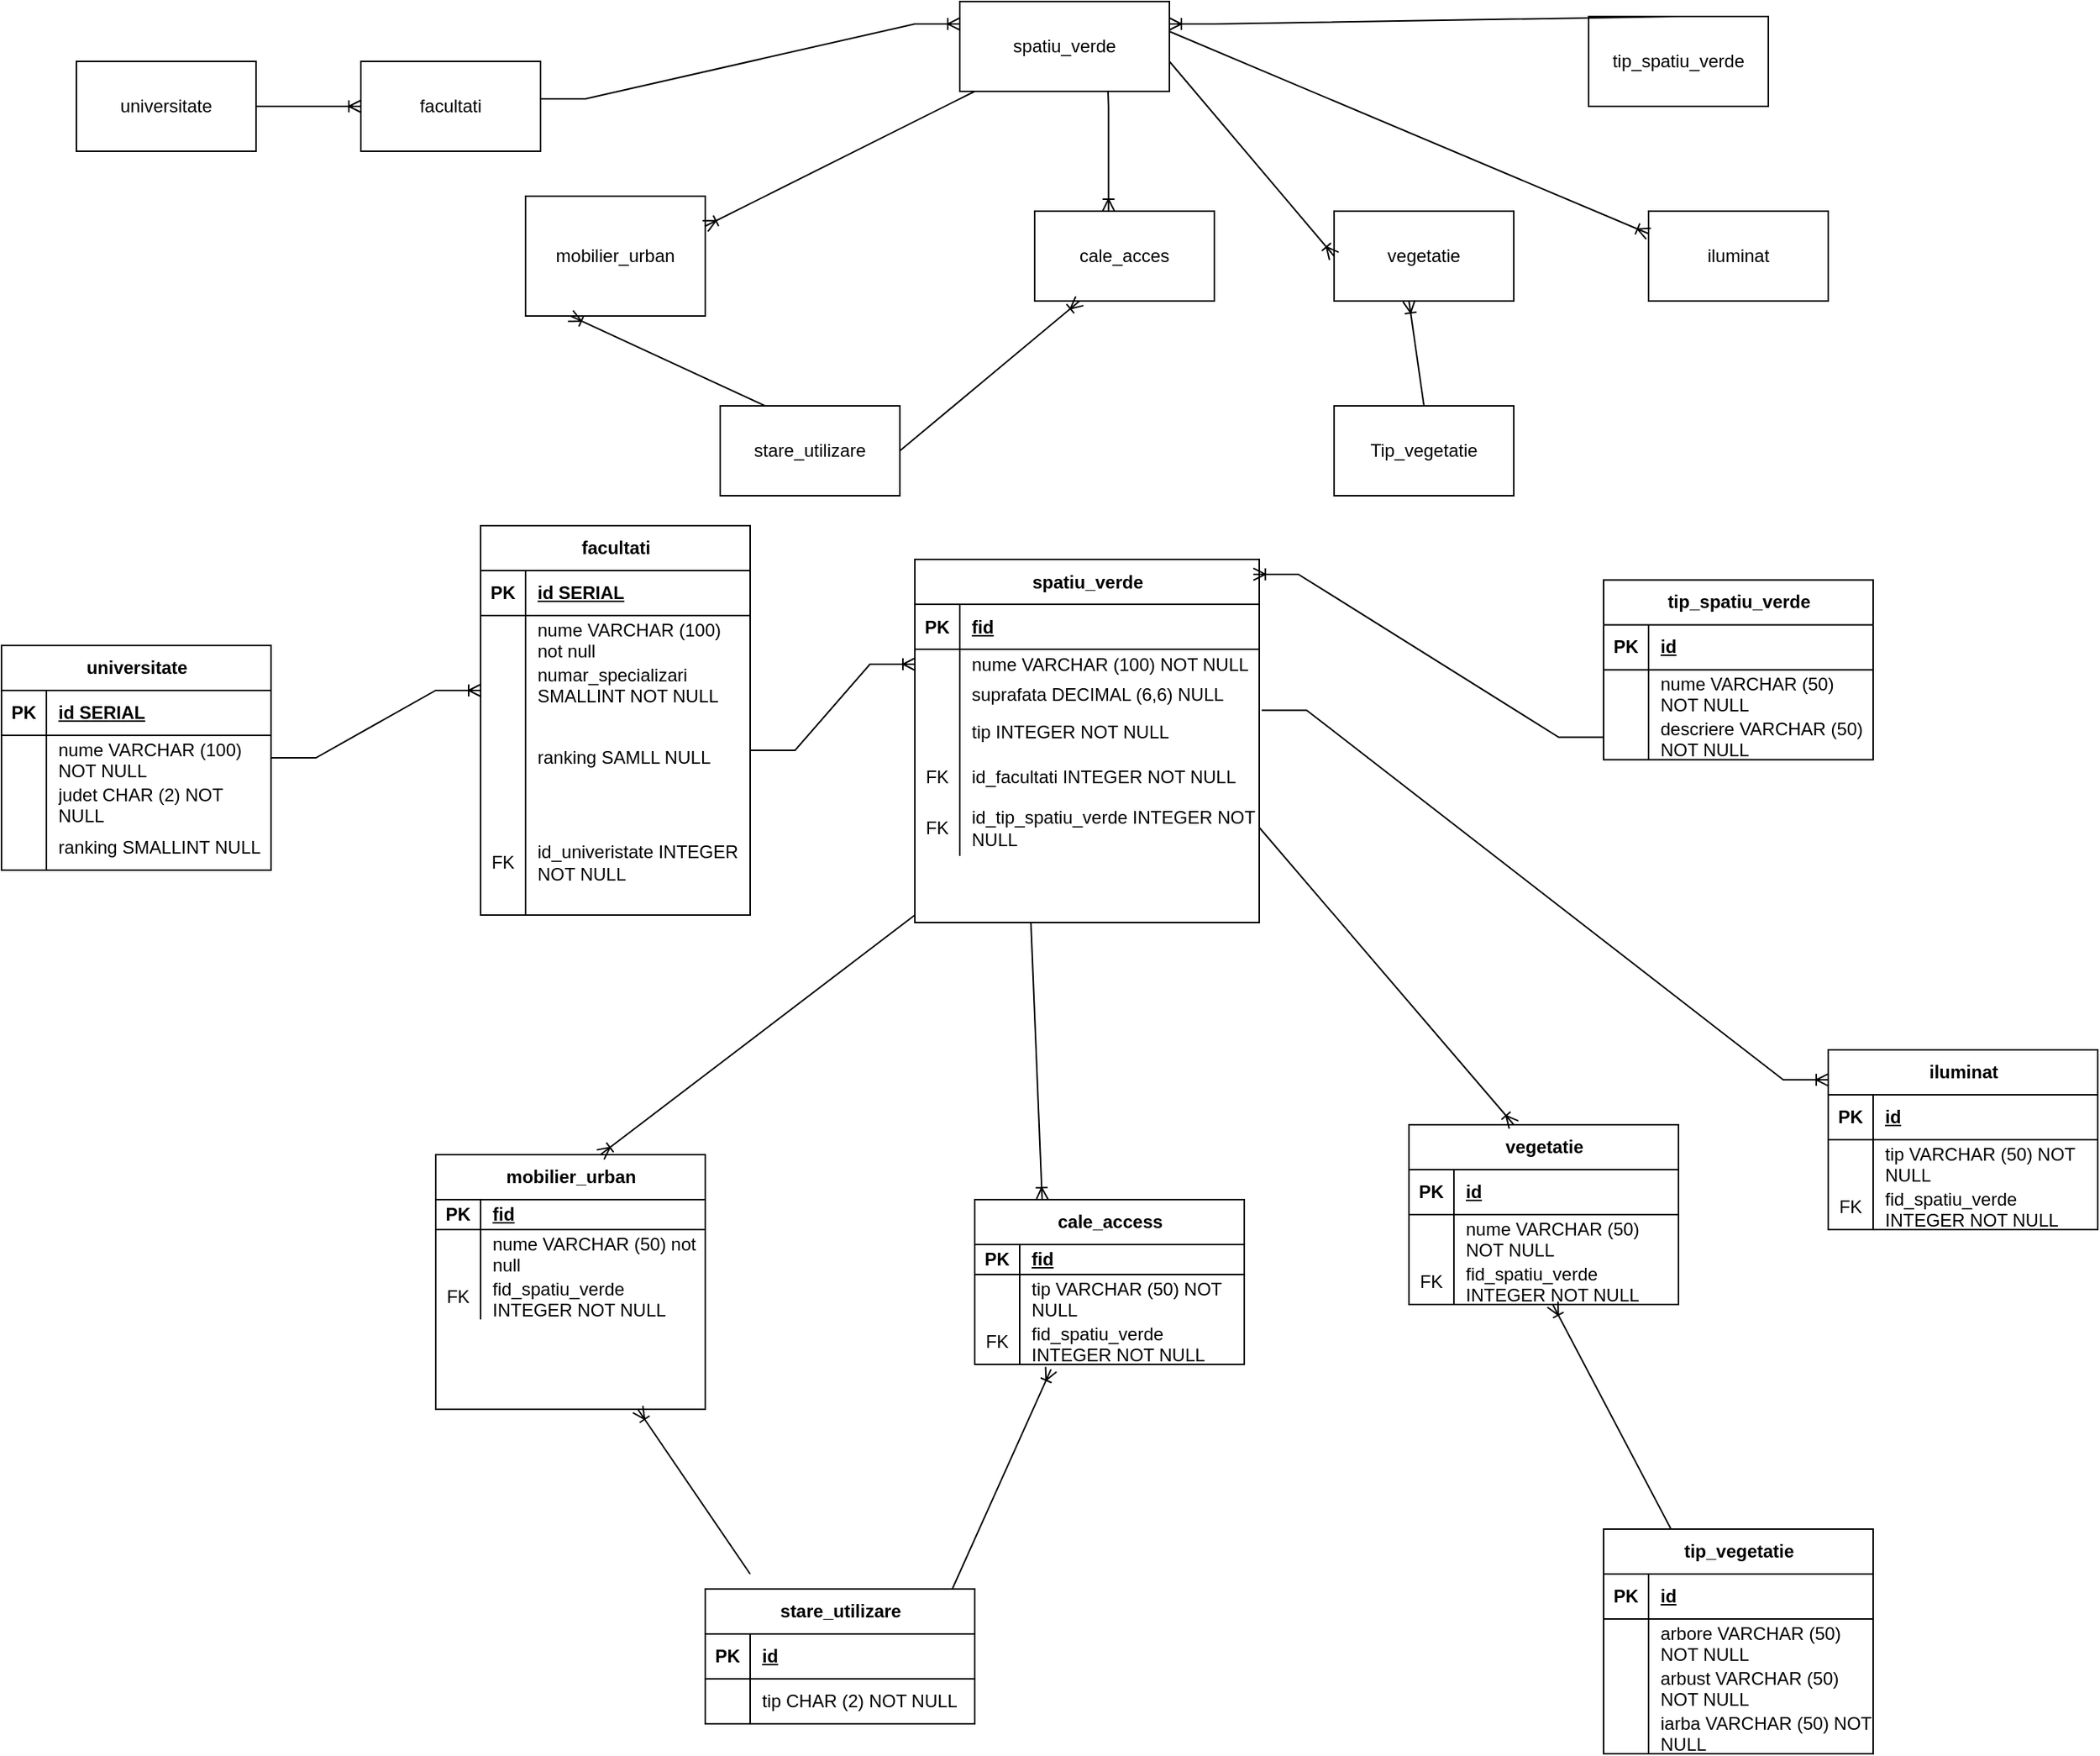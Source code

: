 <mxfile version="24.8.9">
  <diagram name="Pagină-1" id="EwiZah6f1Bo8ffQc_1DV">
    <mxGraphModel dx="2507" dy="696" grid="1" gridSize="10" guides="1" tooltips="1" connect="1" arrows="1" fold="1" page="1" pageScale="1" pageWidth="827" pageHeight="1169" math="0" shadow="0">
      <root>
        <mxCell id="0" />
        <mxCell id="1" parent="0" />
        <mxCell id="7erNh8cGuJjokLsHf94a-1" value="spatiu_verde" style="rounded=0;whiteSpace=wrap;html=1;" vertex="1" parent="1">
          <mxGeometry x="630" y="50" width="140" height="60" as="geometry" />
        </mxCell>
        <mxCell id="7erNh8cGuJjokLsHf94a-2" value="Tip_vegetatie" style="rounded=0;whiteSpace=wrap;html=1;" vertex="1" parent="1">
          <mxGeometry x="880" y="320" width="120" height="60" as="geometry" />
        </mxCell>
        <mxCell id="7erNh8cGuJjokLsHf94a-3" value="universitate" style="rounded=0;whiteSpace=wrap;html=1;" vertex="1" parent="1">
          <mxGeometry x="40" y="90" width="120" height="60" as="geometry" />
        </mxCell>
        <mxCell id="7erNh8cGuJjokLsHf94a-4" value="facultati" style="rounded=0;whiteSpace=wrap;html=1;" vertex="1" parent="1">
          <mxGeometry x="230" y="90" width="120" height="60" as="geometry" />
        </mxCell>
        <mxCell id="7erNh8cGuJjokLsHf94a-5" value="vegetatie" style="rounded=0;whiteSpace=wrap;html=1;" vertex="1" parent="1">
          <mxGeometry x="880" y="190" width="120" height="60" as="geometry" />
        </mxCell>
        <mxCell id="7erNh8cGuJjokLsHf94a-6" value="iluminat" style="rounded=0;whiteSpace=wrap;html=1;" vertex="1" parent="1">
          <mxGeometry x="1090" y="190" width="120" height="60" as="geometry" />
        </mxCell>
        <mxCell id="7erNh8cGuJjokLsHf94a-236" style="edgeStyle=orthogonalEdgeStyle;rounded=0;orthogonalLoop=1;jettySize=auto;html=1;exitX=1;exitY=0.5;exitDx=0;exitDy=0;" edge="1" parent="1" source="7erNh8cGuJjokLsHf94a-7">
          <mxGeometry relative="1" as="geometry">
            <mxPoint x="790.333" y="220" as="targetPoint" />
          </mxGeometry>
        </mxCell>
        <mxCell id="7erNh8cGuJjokLsHf94a-7" value="cale_acces" style="rounded=0;whiteSpace=wrap;html=1;" vertex="1" parent="1">
          <mxGeometry x="680" y="190" width="120" height="60" as="geometry" />
        </mxCell>
        <mxCell id="7erNh8cGuJjokLsHf94a-9" value="mobilier_urban" style="rounded=0;whiteSpace=wrap;html=1;" vertex="1" parent="1">
          <mxGeometry x="340" y="180" width="120" height="80" as="geometry" />
        </mxCell>
        <mxCell id="7erNh8cGuJjokLsHf94a-10" value="stare_utilizare" style="rounded=0;whiteSpace=wrap;html=1;" vertex="1" parent="1">
          <mxGeometry x="470" y="320" width="120" height="60" as="geometry" />
        </mxCell>
        <mxCell id="7erNh8cGuJjokLsHf94a-11" value="" style="edgeStyle=entityRelationEdgeStyle;fontSize=12;html=1;endArrow=ERoneToMany;rounded=0;entryX=0;entryY=0.5;entryDx=0;entryDy=0;" edge="1" parent="1" target="7erNh8cGuJjokLsHf94a-4">
          <mxGeometry width="100" height="100" relative="1" as="geometry">
            <mxPoint x="160" y="120" as="sourcePoint" />
            <mxPoint x="260" y="20" as="targetPoint" />
          </mxGeometry>
        </mxCell>
        <mxCell id="7erNh8cGuJjokLsHf94a-14" value="" style="fontSize=12;html=1;endArrow=ERoneToMany;rounded=0;" edge="1" parent="1">
          <mxGeometry width="100" height="100" relative="1" as="geometry">
            <mxPoint x="729" y="110" as="sourcePoint" />
            <mxPoint x="729.33" y="190" as="targetPoint" />
            <Array as="points">
              <mxPoint x="729.33" y="120" />
            </Array>
          </mxGeometry>
        </mxCell>
        <mxCell id="7erNh8cGuJjokLsHf94a-18" value="" style="fontSize=12;html=1;endArrow=ERoneToMany;rounded=0;entryX=0;entryY=0.5;entryDx=0;entryDy=0;" edge="1" parent="1" target="7erNh8cGuJjokLsHf94a-5">
          <mxGeometry width="100" height="100" relative="1" as="geometry">
            <mxPoint x="770" y="90" as="sourcePoint" />
            <mxPoint x="880" y="190" as="targetPoint" />
          </mxGeometry>
        </mxCell>
        <mxCell id="7erNh8cGuJjokLsHf94a-19" value="" style="fontSize=12;html=1;endArrow=ERoneToMany;rounded=0;entryX=0;entryY=0.25;entryDx=0;entryDy=0;" edge="1" parent="1" target="7erNh8cGuJjokLsHf94a-6">
          <mxGeometry width="100" height="100" relative="1" as="geometry">
            <mxPoint x="770" y="70" as="sourcePoint" />
            <mxPoint x="870" y="-30" as="targetPoint" />
          </mxGeometry>
        </mxCell>
        <mxCell id="7erNh8cGuJjokLsHf94a-22" value="" style="edgeStyle=entityRelationEdgeStyle;fontSize=12;html=1;endArrow=ERoneToMany;rounded=0;entryX=0;entryY=0.25;entryDx=0;entryDy=0;" edge="1" parent="1" target="7erNh8cGuJjokLsHf94a-1">
          <mxGeometry width="100" height="100" relative="1" as="geometry">
            <mxPoint x="350" y="115" as="sourcePoint" />
            <mxPoint x="650" y="50" as="targetPoint" />
          </mxGeometry>
        </mxCell>
        <mxCell id="7erNh8cGuJjokLsHf94a-26" value="universitate" style="shape=table;startSize=30;container=1;collapsible=1;childLayout=tableLayout;fixedRows=1;rowLines=0;fontStyle=1;align=center;resizeLast=1;html=1;" vertex="1" parent="1">
          <mxGeometry x="-10" y="480" width="180" height="150" as="geometry" />
        </mxCell>
        <mxCell id="7erNh8cGuJjokLsHf94a-27" value="" style="shape=tableRow;horizontal=0;startSize=0;swimlaneHead=0;swimlaneBody=0;fillColor=none;collapsible=0;dropTarget=0;points=[[0,0.5],[1,0.5]];portConstraint=eastwest;top=0;left=0;right=0;bottom=1;" vertex="1" parent="7erNh8cGuJjokLsHf94a-26">
          <mxGeometry y="30" width="180" height="30" as="geometry" />
        </mxCell>
        <mxCell id="7erNh8cGuJjokLsHf94a-28" value="PK" style="shape=partialRectangle;connectable=0;fillColor=none;top=0;left=0;bottom=0;right=0;fontStyle=1;overflow=hidden;whiteSpace=wrap;html=1;" vertex="1" parent="7erNh8cGuJjokLsHf94a-27">
          <mxGeometry width="30" height="30" as="geometry">
            <mxRectangle width="30" height="30" as="alternateBounds" />
          </mxGeometry>
        </mxCell>
        <mxCell id="7erNh8cGuJjokLsHf94a-29" value="id SERIAL" style="shape=partialRectangle;connectable=0;fillColor=none;top=0;left=0;bottom=0;right=0;align=left;spacingLeft=6;fontStyle=5;overflow=hidden;whiteSpace=wrap;html=1;" vertex="1" parent="7erNh8cGuJjokLsHf94a-27">
          <mxGeometry x="30" width="150" height="30" as="geometry">
            <mxRectangle width="150" height="30" as="alternateBounds" />
          </mxGeometry>
        </mxCell>
        <mxCell id="7erNh8cGuJjokLsHf94a-30" value="" style="shape=tableRow;horizontal=0;startSize=0;swimlaneHead=0;swimlaneBody=0;fillColor=none;collapsible=0;dropTarget=0;points=[[0,0.5],[1,0.5]];portConstraint=eastwest;top=0;left=0;right=0;bottom=0;" vertex="1" parent="7erNh8cGuJjokLsHf94a-26">
          <mxGeometry y="60" width="180" height="30" as="geometry" />
        </mxCell>
        <mxCell id="7erNh8cGuJjokLsHf94a-31" value="" style="shape=partialRectangle;connectable=0;fillColor=none;top=0;left=0;bottom=0;right=0;editable=1;overflow=hidden;whiteSpace=wrap;html=1;" vertex="1" parent="7erNh8cGuJjokLsHf94a-30">
          <mxGeometry width="30" height="30" as="geometry">
            <mxRectangle width="30" height="30" as="alternateBounds" />
          </mxGeometry>
        </mxCell>
        <mxCell id="7erNh8cGuJjokLsHf94a-32" value="nume VARCHAR (100) NOT NULL" style="shape=partialRectangle;connectable=0;fillColor=none;top=0;left=0;bottom=0;right=0;align=left;spacingLeft=6;overflow=hidden;whiteSpace=wrap;html=1;" vertex="1" parent="7erNh8cGuJjokLsHf94a-30">
          <mxGeometry x="30" width="150" height="30" as="geometry">
            <mxRectangle width="150" height="30" as="alternateBounds" />
          </mxGeometry>
        </mxCell>
        <mxCell id="7erNh8cGuJjokLsHf94a-33" value="" style="shape=tableRow;horizontal=0;startSize=0;swimlaneHead=0;swimlaneBody=0;fillColor=none;collapsible=0;dropTarget=0;points=[[0,0.5],[1,0.5]];portConstraint=eastwest;top=0;left=0;right=0;bottom=0;" vertex="1" parent="7erNh8cGuJjokLsHf94a-26">
          <mxGeometry y="90" width="180" height="30" as="geometry" />
        </mxCell>
        <mxCell id="7erNh8cGuJjokLsHf94a-34" value="" style="shape=partialRectangle;connectable=0;fillColor=none;top=0;left=0;bottom=0;right=0;editable=1;overflow=hidden;whiteSpace=wrap;html=1;" vertex="1" parent="7erNh8cGuJjokLsHf94a-33">
          <mxGeometry width="30" height="30" as="geometry">
            <mxRectangle width="30" height="30" as="alternateBounds" />
          </mxGeometry>
        </mxCell>
        <mxCell id="7erNh8cGuJjokLsHf94a-35" value="judet CHAR (2) NOT NULL" style="shape=partialRectangle;connectable=0;fillColor=none;top=0;left=0;bottom=0;right=0;align=left;spacingLeft=6;overflow=hidden;whiteSpace=wrap;html=1;" vertex="1" parent="7erNh8cGuJjokLsHf94a-33">
          <mxGeometry x="30" width="150" height="30" as="geometry">
            <mxRectangle width="150" height="30" as="alternateBounds" />
          </mxGeometry>
        </mxCell>
        <mxCell id="7erNh8cGuJjokLsHf94a-36" value="" style="shape=tableRow;horizontal=0;startSize=0;swimlaneHead=0;swimlaneBody=0;fillColor=none;collapsible=0;dropTarget=0;points=[[0,0.5],[1,0.5]];portConstraint=eastwest;top=0;left=0;right=0;bottom=0;" vertex="1" parent="7erNh8cGuJjokLsHf94a-26">
          <mxGeometry y="120" width="180" height="30" as="geometry" />
        </mxCell>
        <mxCell id="7erNh8cGuJjokLsHf94a-37" value="" style="shape=partialRectangle;connectable=0;fillColor=none;top=0;left=0;bottom=0;right=0;editable=1;overflow=hidden;whiteSpace=wrap;html=1;" vertex="1" parent="7erNh8cGuJjokLsHf94a-36">
          <mxGeometry width="30" height="30" as="geometry">
            <mxRectangle width="30" height="30" as="alternateBounds" />
          </mxGeometry>
        </mxCell>
        <mxCell id="7erNh8cGuJjokLsHf94a-38" value="ranking SMALLINT NULL" style="shape=partialRectangle;connectable=0;fillColor=none;top=0;left=0;bottom=0;right=0;align=left;spacingLeft=6;overflow=hidden;whiteSpace=wrap;html=1;" vertex="1" parent="7erNh8cGuJjokLsHf94a-36">
          <mxGeometry x="30" width="150" height="30" as="geometry">
            <mxRectangle width="150" height="30" as="alternateBounds" />
          </mxGeometry>
        </mxCell>
        <mxCell id="7erNh8cGuJjokLsHf94a-39" value="facultati" style="shape=table;startSize=30;container=1;collapsible=1;childLayout=tableLayout;fixedRows=1;rowLines=0;fontStyle=1;align=center;resizeLast=1;html=1;" vertex="1" parent="1">
          <mxGeometry x="310" y="400" width="180" height="260" as="geometry" />
        </mxCell>
        <mxCell id="7erNh8cGuJjokLsHf94a-40" value="" style="shape=tableRow;horizontal=0;startSize=0;swimlaneHead=0;swimlaneBody=0;fillColor=none;collapsible=0;dropTarget=0;points=[[0,0.5],[1,0.5]];portConstraint=eastwest;top=0;left=0;right=0;bottom=1;" vertex="1" parent="7erNh8cGuJjokLsHf94a-39">
          <mxGeometry y="30" width="180" height="30" as="geometry" />
        </mxCell>
        <mxCell id="7erNh8cGuJjokLsHf94a-41" value="PK" style="shape=partialRectangle;connectable=0;fillColor=none;top=0;left=0;bottom=0;right=0;fontStyle=1;overflow=hidden;whiteSpace=wrap;html=1;" vertex="1" parent="7erNh8cGuJjokLsHf94a-40">
          <mxGeometry width="30" height="30" as="geometry">
            <mxRectangle width="30" height="30" as="alternateBounds" />
          </mxGeometry>
        </mxCell>
        <mxCell id="7erNh8cGuJjokLsHf94a-42" value="id SERIAL" style="shape=partialRectangle;connectable=0;fillColor=none;top=0;left=0;bottom=0;right=0;align=left;spacingLeft=6;fontStyle=5;overflow=hidden;whiteSpace=wrap;html=1;" vertex="1" parent="7erNh8cGuJjokLsHf94a-40">
          <mxGeometry x="30" width="150" height="30" as="geometry">
            <mxRectangle width="150" height="30" as="alternateBounds" />
          </mxGeometry>
        </mxCell>
        <mxCell id="7erNh8cGuJjokLsHf94a-43" value="" style="shape=tableRow;horizontal=0;startSize=0;swimlaneHead=0;swimlaneBody=0;fillColor=none;collapsible=0;dropTarget=0;points=[[0,0.5],[1,0.5]];portConstraint=eastwest;top=0;left=0;right=0;bottom=0;" vertex="1" parent="7erNh8cGuJjokLsHf94a-39">
          <mxGeometry y="60" width="180" height="30" as="geometry" />
        </mxCell>
        <mxCell id="7erNh8cGuJjokLsHf94a-44" value="" style="shape=partialRectangle;connectable=0;fillColor=none;top=0;left=0;bottom=0;right=0;editable=1;overflow=hidden;whiteSpace=wrap;html=1;" vertex="1" parent="7erNh8cGuJjokLsHf94a-43">
          <mxGeometry width="30" height="30" as="geometry">
            <mxRectangle width="30" height="30" as="alternateBounds" />
          </mxGeometry>
        </mxCell>
        <mxCell id="7erNh8cGuJjokLsHf94a-45" value="nume VARCHAR (100) not null" style="shape=partialRectangle;connectable=0;fillColor=none;top=0;left=0;bottom=0;right=0;align=left;spacingLeft=6;overflow=hidden;whiteSpace=wrap;html=1;" vertex="1" parent="7erNh8cGuJjokLsHf94a-43">
          <mxGeometry x="30" width="150" height="30" as="geometry">
            <mxRectangle width="150" height="30" as="alternateBounds" />
          </mxGeometry>
        </mxCell>
        <mxCell id="7erNh8cGuJjokLsHf94a-46" value="" style="shape=tableRow;horizontal=0;startSize=0;swimlaneHead=0;swimlaneBody=0;fillColor=none;collapsible=0;dropTarget=0;points=[[0,0.5],[1,0.5]];portConstraint=eastwest;top=0;left=0;right=0;bottom=0;" vertex="1" parent="7erNh8cGuJjokLsHf94a-39">
          <mxGeometry y="90" width="180" height="30" as="geometry" />
        </mxCell>
        <mxCell id="7erNh8cGuJjokLsHf94a-47" value="" style="shape=partialRectangle;connectable=0;fillColor=none;top=0;left=0;bottom=0;right=0;editable=1;overflow=hidden;whiteSpace=wrap;html=1;" vertex="1" parent="7erNh8cGuJjokLsHf94a-46">
          <mxGeometry width="30" height="30" as="geometry">
            <mxRectangle width="30" height="30" as="alternateBounds" />
          </mxGeometry>
        </mxCell>
        <mxCell id="7erNh8cGuJjokLsHf94a-48" value="numar_specializari SMALLINT NOT NULL" style="shape=partialRectangle;connectable=0;fillColor=none;top=0;left=0;bottom=0;right=0;align=left;spacingLeft=6;overflow=hidden;whiteSpace=wrap;html=1;" vertex="1" parent="7erNh8cGuJjokLsHf94a-46">
          <mxGeometry x="30" width="150" height="30" as="geometry">
            <mxRectangle width="150" height="30" as="alternateBounds" />
          </mxGeometry>
        </mxCell>
        <mxCell id="7erNh8cGuJjokLsHf94a-49" value="" style="shape=tableRow;horizontal=0;startSize=0;swimlaneHead=0;swimlaneBody=0;fillColor=none;collapsible=0;dropTarget=0;points=[[0,0.5],[1,0.5]];portConstraint=eastwest;top=0;left=0;right=0;bottom=0;" vertex="1" parent="7erNh8cGuJjokLsHf94a-39">
          <mxGeometry y="120" width="180" height="70" as="geometry" />
        </mxCell>
        <mxCell id="7erNh8cGuJjokLsHf94a-50" value="" style="shape=partialRectangle;connectable=0;fillColor=none;top=0;left=0;bottom=0;right=0;editable=1;overflow=hidden;whiteSpace=wrap;html=1;" vertex="1" parent="7erNh8cGuJjokLsHf94a-49">
          <mxGeometry width="30" height="70" as="geometry">
            <mxRectangle width="30" height="70" as="alternateBounds" />
          </mxGeometry>
        </mxCell>
        <mxCell id="7erNh8cGuJjokLsHf94a-51" value="ranking SAMLL NULL" style="shape=partialRectangle;connectable=0;fillColor=none;top=0;left=0;bottom=0;right=0;align=left;spacingLeft=6;overflow=hidden;whiteSpace=wrap;html=1;" vertex="1" parent="7erNh8cGuJjokLsHf94a-49">
          <mxGeometry x="30" width="150" height="70" as="geometry">
            <mxRectangle width="150" height="70" as="alternateBounds" />
          </mxGeometry>
        </mxCell>
        <mxCell id="7erNh8cGuJjokLsHf94a-65" value="" style="shape=tableRow;horizontal=0;startSize=0;swimlaneHead=0;swimlaneBody=0;fillColor=none;collapsible=0;dropTarget=0;points=[[0,0.5],[1,0.5]];portConstraint=eastwest;top=0;left=0;right=0;bottom=0;" vertex="1" parent="7erNh8cGuJjokLsHf94a-39">
          <mxGeometry y="190" width="180" height="70" as="geometry" />
        </mxCell>
        <mxCell id="7erNh8cGuJjokLsHf94a-66" value="FK" style="shape=partialRectangle;connectable=0;fillColor=none;top=0;left=0;bottom=0;right=0;editable=1;overflow=hidden;whiteSpace=wrap;html=1;" vertex="1" parent="7erNh8cGuJjokLsHf94a-65">
          <mxGeometry width="30" height="70" as="geometry">
            <mxRectangle width="30" height="70" as="alternateBounds" />
          </mxGeometry>
        </mxCell>
        <mxCell id="7erNh8cGuJjokLsHf94a-67" value="id_univeristate INTEGER NOT NULL" style="shape=partialRectangle;connectable=0;fillColor=none;top=0;left=0;bottom=0;right=0;align=left;spacingLeft=6;overflow=hidden;whiteSpace=wrap;html=1;" vertex="1" parent="7erNh8cGuJjokLsHf94a-65">
          <mxGeometry x="30" width="150" height="70" as="geometry">
            <mxRectangle width="150" height="70" as="alternateBounds" />
          </mxGeometry>
        </mxCell>
        <mxCell id="7erNh8cGuJjokLsHf94a-68" value="" style="edgeStyle=entityRelationEdgeStyle;fontSize=12;html=1;endArrow=ERoneToMany;rounded=0;exitX=1;exitY=0.5;exitDx=0;exitDy=0;" edge="1" parent="1" source="7erNh8cGuJjokLsHf94a-30">
          <mxGeometry width="100" height="100" relative="1" as="geometry">
            <mxPoint x="210" y="610" as="sourcePoint" />
            <mxPoint x="310" y="510" as="targetPoint" />
          </mxGeometry>
        </mxCell>
        <mxCell id="7erNh8cGuJjokLsHf94a-85" value="" style="edgeStyle=entityRelationEdgeStyle;fontSize=12;html=1;endArrow=ERoneToMany;rounded=0;entryX=0;entryY=0.5;entryDx=0;entryDy=0;" edge="1" parent="1" target="7erNh8cGuJjokLsHf94a-73">
          <mxGeometry width="100" height="100" relative="1" as="geometry">
            <mxPoint x="490" y="550" as="sourcePoint" />
            <mxPoint x="590" y="450" as="targetPoint" />
          </mxGeometry>
        </mxCell>
        <mxCell id="7erNh8cGuJjokLsHf94a-69" value="spatiu_verde" style="shape=table;startSize=30;container=1;collapsible=1;childLayout=tableLayout;fixedRows=1;rowLines=0;fontStyle=1;align=center;resizeLast=1;html=1;" vertex="1" parent="1">
          <mxGeometry x="600" y="422.5" width="230" height="242.5" as="geometry" />
        </mxCell>
        <mxCell id="7erNh8cGuJjokLsHf94a-70" value="" style="shape=tableRow;horizontal=0;startSize=0;swimlaneHead=0;swimlaneBody=0;fillColor=none;collapsible=0;dropTarget=0;points=[[0,0.5],[1,0.5]];portConstraint=eastwest;top=0;left=0;right=0;bottom=1;" vertex="1" parent="7erNh8cGuJjokLsHf94a-69">
          <mxGeometry y="30" width="230" height="30" as="geometry" />
        </mxCell>
        <mxCell id="7erNh8cGuJjokLsHf94a-71" value="PK" style="shape=partialRectangle;connectable=0;fillColor=none;top=0;left=0;bottom=0;right=0;fontStyle=1;overflow=hidden;whiteSpace=wrap;html=1;" vertex="1" parent="7erNh8cGuJjokLsHf94a-70">
          <mxGeometry width="30" height="30" as="geometry">
            <mxRectangle width="30" height="30" as="alternateBounds" />
          </mxGeometry>
        </mxCell>
        <mxCell id="7erNh8cGuJjokLsHf94a-72" value="fid" style="shape=partialRectangle;connectable=0;fillColor=none;top=0;left=0;bottom=0;right=0;align=left;spacingLeft=6;fontStyle=5;overflow=hidden;whiteSpace=wrap;html=1;" vertex="1" parent="7erNh8cGuJjokLsHf94a-70">
          <mxGeometry x="30" width="200" height="30" as="geometry">
            <mxRectangle width="200" height="30" as="alternateBounds" />
          </mxGeometry>
        </mxCell>
        <mxCell id="7erNh8cGuJjokLsHf94a-73" value="" style="shape=tableRow;horizontal=0;startSize=0;swimlaneHead=0;swimlaneBody=0;fillColor=none;collapsible=0;dropTarget=0;points=[[0,0.5],[1,0.5]];portConstraint=eastwest;top=0;left=0;right=0;bottom=0;" vertex="1" parent="7erNh8cGuJjokLsHf94a-69">
          <mxGeometry y="60" width="230" height="20" as="geometry" />
        </mxCell>
        <mxCell id="7erNh8cGuJjokLsHf94a-74" value="" style="shape=partialRectangle;connectable=0;fillColor=none;top=0;left=0;bottom=0;right=0;editable=1;overflow=hidden;whiteSpace=wrap;html=1;" vertex="1" parent="7erNh8cGuJjokLsHf94a-73">
          <mxGeometry width="30" height="20" as="geometry">
            <mxRectangle width="30" height="20" as="alternateBounds" />
          </mxGeometry>
        </mxCell>
        <mxCell id="7erNh8cGuJjokLsHf94a-75" value="nume VARCHAR (100) NOT NULL" style="shape=partialRectangle;connectable=0;fillColor=none;top=0;left=0;bottom=0;right=0;align=left;spacingLeft=6;overflow=hidden;whiteSpace=wrap;html=1;" vertex="1" parent="7erNh8cGuJjokLsHf94a-73">
          <mxGeometry x="30" width="200" height="20" as="geometry">
            <mxRectangle width="200" height="20" as="alternateBounds" />
          </mxGeometry>
        </mxCell>
        <mxCell id="7erNh8cGuJjokLsHf94a-76" value="" style="shape=tableRow;horizontal=0;startSize=0;swimlaneHead=0;swimlaneBody=0;fillColor=none;collapsible=0;dropTarget=0;points=[[0,0.5],[1,0.5]];portConstraint=eastwest;top=0;left=0;right=0;bottom=0;" vertex="1" parent="7erNh8cGuJjokLsHf94a-69">
          <mxGeometry y="80" width="230" height="20" as="geometry" />
        </mxCell>
        <mxCell id="7erNh8cGuJjokLsHf94a-77" value="" style="shape=partialRectangle;connectable=0;fillColor=none;top=0;left=0;bottom=0;right=0;editable=1;overflow=hidden;whiteSpace=wrap;html=1;" vertex="1" parent="7erNh8cGuJjokLsHf94a-76">
          <mxGeometry width="30" height="20" as="geometry">
            <mxRectangle width="30" height="20" as="alternateBounds" />
          </mxGeometry>
        </mxCell>
        <mxCell id="7erNh8cGuJjokLsHf94a-78" value="suprafata DECIMAL (6,6) NULL" style="shape=partialRectangle;connectable=0;fillColor=none;top=0;left=0;bottom=0;right=0;align=left;spacingLeft=6;overflow=hidden;whiteSpace=wrap;html=1;" vertex="1" parent="7erNh8cGuJjokLsHf94a-76">
          <mxGeometry x="30" width="200" height="20" as="geometry">
            <mxRectangle width="200" height="20" as="alternateBounds" />
          </mxGeometry>
        </mxCell>
        <mxCell id="7erNh8cGuJjokLsHf94a-79" value="" style="shape=tableRow;horizontal=0;startSize=0;swimlaneHead=0;swimlaneBody=0;fillColor=none;collapsible=0;dropTarget=0;points=[[0,0.5],[1,0.5]];portConstraint=eastwest;top=0;left=0;right=0;bottom=0;" vertex="1" parent="7erNh8cGuJjokLsHf94a-69">
          <mxGeometry y="100" width="230" height="30" as="geometry" />
        </mxCell>
        <mxCell id="7erNh8cGuJjokLsHf94a-80" value="" style="shape=partialRectangle;connectable=0;fillColor=none;top=0;left=0;bottom=0;right=0;editable=1;overflow=hidden;whiteSpace=wrap;html=1;" vertex="1" parent="7erNh8cGuJjokLsHf94a-79">
          <mxGeometry width="30" height="30" as="geometry">
            <mxRectangle width="30" height="30" as="alternateBounds" />
          </mxGeometry>
        </mxCell>
        <mxCell id="7erNh8cGuJjokLsHf94a-81" value="tip INTEGER NOT NULL" style="shape=partialRectangle;connectable=0;fillColor=none;top=0;left=0;bottom=0;right=0;align=left;spacingLeft=6;overflow=hidden;whiteSpace=wrap;html=1;" vertex="1" parent="7erNh8cGuJjokLsHf94a-79">
          <mxGeometry x="30" width="200" height="30" as="geometry">
            <mxRectangle width="200" height="30" as="alternateBounds" />
          </mxGeometry>
        </mxCell>
        <mxCell id="7erNh8cGuJjokLsHf94a-82" value="" style="shape=tableRow;horizontal=0;startSize=0;swimlaneHead=0;swimlaneBody=0;fillColor=none;collapsible=0;dropTarget=0;points=[[0,0.5],[1,0.5]];portConstraint=eastwest;top=0;left=0;right=0;bottom=0;" vertex="1" parent="7erNh8cGuJjokLsHf94a-69">
          <mxGeometry y="130" width="230" height="30" as="geometry" />
        </mxCell>
        <mxCell id="7erNh8cGuJjokLsHf94a-83" value="FK" style="shape=partialRectangle;connectable=0;fillColor=none;top=0;left=0;bottom=0;right=0;editable=1;overflow=hidden;whiteSpace=wrap;html=1;" vertex="1" parent="7erNh8cGuJjokLsHf94a-82">
          <mxGeometry width="30" height="30" as="geometry">
            <mxRectangle width="30" height="30" as="alternateBounds" />
          </mxGeometry>
        </mxCell>
        <mxCell id="7erNh8cGuJjokLsHf94a-84" value="id_facultati INTEGER NOT NULL" style="shape=partialRectangle;connectable=0;fillColor=none;top=0;left=0;bottom=0;right=0;align=left;spacingLeft=6;overflow=hidden;whiteSpace=wrap;html=1;" vertex="1" parent="7erNh8cGuJjokLsHf94a-82">
          <mxGeometry x="30" width="200" height="30" as="geometry">
            <mxRectangle width="200" height="30" as="alternateBounds" />
          </mxGeometry>
        </mxCell>
        <mxCell id="7erNh8cGuJjokLsHf94a-114" value="" style="shape=tableRow;horizontal=0;startSize=0;swimlaneHead=0;swimlaneBody=0;fillColor=none;collapsible=0;dropTarget=0;points=[[0,0.5],[1,0.5]];portConstraint=eastwest;top=0;left=0;right=0;bottom=0;" vertex="1" parent="7erNh8cGuJjokLsHf94a-69">
          <mxGeometry y="160" width="230" height="38" as="geometry" />
        </mxCell>
        <mxCell id="7erNh8cGuJjokLsHf94a-115" value="FK" style="shape=partialRectangle;connectable=0;fillColor=none;top=0;left=0;bottom=0;right=0;editable=1;overflow=hidden;whiteSpace=wrap;html=1;" vertex="1" parent="7erNh8cGuJjokLsHf94a-114">
          <mxGeometry width="30" height="38" as="geometry">
            <mxRectangle width="30" height="38" as="alternateBounds" />
          </mxGeometry>
        </mxCell>
        <mxCell id="7erNh8cGuJjokLsHf94a-116" value="id_tip_spatiu_verde INTEGER NOT NULL" style="shape=partialRectangle;connectable=0;fillColor=none;top=0;left=0;bottom=0;right=0;align=left;spacingLeft=6;overflow=hidden;whiteSpace=wrap;html=1;" vertex="1" parent="7erNh8cGuJjokLsHf94a-114">
          <mxGeometry x="30" width="200" height="38" as="geometry">
            <mxRectangle width="200" height="38" as="alternateBounds" />
          </mxGeometry>
        </mxCell>
        <mxCell id="7erNh8cGuJjokLsHf94a-86" value="tip_spatiu_verde" style="rounded=0;whiteSpace=wrap;html=1;" vertex="1" parent="1">
          <mxGeometry x="1050" y="60" width="120" height="60" as="geometry" />
        </mxCell>
        <mxCell id="7erNh8cGuJjokLsHf94a-88" value="tip_spatiu_verde" style="shape=table;startSize=30;container=1;collapsible=1;childLayout=tableLayout;fixedRows=1;rowLines=0;fontStyle=1;align=center;resizeLast=1;html=1;" vertex="1" parent="1">
          <mxGeometry x="1060" y="436.25" width="180" height="120" as="geometry" />
        </mxCell>
        <mxCell id="7erNh8cGuJjokLsHf94a-89" value="" style="shape=tableRow;horizontal=0;startSize=0;swimlaneHead=0;swimlaneBody=0;fillColor=none;collapsible=0;dropTarget=0;points=[[0,0.5],[1,0.5]];portConstraint=eastwest;top=0;left=0;right=0;bottom=1;" vertex="1" parent="7erNh8cGuJjokLsHf94a-88">
          <mxGeometry y="30" width="180" height="30" as="geometry" />
        </mxCell>
        <mxCell id="7erNh8cGuJjokLsHf94a-90" value="PK" style="shape=partialRectangle;connectable=0;fillColor=none;top=0;left=0;bottom=0;right=0;fontStyle=1;overflow=hidden;whiteSpace=wrap;html=1;" vertex="1" parent="7erNh8cGuJjokLsHf94a-89">
          <mxGeometry width="30" height="30" as="geometry">
            <mxRectangle width="30" height="30" as="alternateBounds" />
          </mxGeometry>
        </mxCell>
        <mxCell id="7erNh8cGuJjokLsHf94a-91" value="id" style="shape=partialRectangle;connectable=0;fillColor=none;top=0;left=0;bottom=0;right=0;align=left;spacingLeft=6;fontStyle=5;overflow=hidden;whiteSpace=wrap;html=1;" vertex="1" parent="7erNh8cGuJjokLsHf94a-89">
          <mxGeometry x="30" width="150" height="30" as="geometry">
            <mxRectangle width="150" height="30" as="alternateBounds" />
          </mxGeometry>
        </mxCell>
        <mxCell id="7erNh8cGuJjokLsHf94a-92" value="" style="shape=tableRow;horizontal=0;startSize=0;swimlaneHead=0;swimlaneBody=0;fillColor=none;collapsible=0;dropTarget=0;points=[[0,0.5],[1,0.5]];portConstraint=eastwest;top=0;left=0;right=0;bottom=0;" vertex="1" parent="7erNh8cGuJjokLsHf94a-88">
          <mxGeometry y="60" width="180" height="30" as="geometry" />
        </mxCell>
        <mxCell id="7erNh8cGuJjokLsHf94a-93" value="" style="shape=partialRectangle;connectable=0;fillColor=none;top=0;left=0;bottom=0;right=0;editable=1;overflow=hidden;whiteSpace=wrap;html=1;" vertex="1" parent="7erNh8cGuJjokLsHf94a-92">
          <mxGeometry width="30" height="30" as="geometry">
            <mxRectangle width="30" height="30" as="alternateBounds" />
          </mxGeometry>
        </mxCell>
        <mxCell id="7erNh8cGuJjokLsHf94a-94" value="nume VARCHAR (50) NOT NULL" style="shape=partialRectangle;connectable=0;fillColor=none;top=0;left=0;bottom=0;right=0;align=left;spacingLeft=6;overflow=hidden;whiteSpace=wrap;html=1;" vertex="1" parent="7erNh8cGuJjokLsHf94a-92">
          <mxGeometry x="30" width="150" height="30" as="geometry">
            <mxRectangle width="150" height="30" as="alternateBounds" />
          </mxGeometry>
        </mxCell>
        <mxCell id="7erNh8cGuJjokLsHf94a-95" value="" style="shape=tableRow;horizontal=0;startSize=0;swimlaneHead=0;swimlaneBody=0;fillColor=none;collapsible=0;dropTarget=0;points=[[0,0.5],[1,0.5]];portConstraint=eastwest;top=0;left=0;right=0;bottom=0;" vertex="1" parent="7erNh8cGuJjokLsHf94a-88">
          <mxGeometry y="90" width="180" height="30" as="geometry" />
        </mxCell>
        <mxCell id="7erNh8cGuJjokLsHf94a-96" value="" style="shape=partialRectangle;connectable=0;fillColor=none;top=0;left=0;bottom=0;right=0;editable=1;overflow=hidden;whiteSpace=wrap;html=1;" vertex="1" parent="7erNh8cGuJjokLsHf94a-95">
          <mxGeometry width="30" height="30" as="geometry">
            <mxRectangle width="30" height="30" as="alternateBounds" />
          </mxGeometry>
        </mxCell>
        <mxCell id="7erNh8cGuJjokLsHf94a-97" value="descriere VARCHAR (50) NOT NULL" style="shape=partialRectangle;connectable=0;fillColor=none;top=0;left=0;bottom=0;right=0;align=left;spacingLeft=6;overflow=hidden;whiteSpace=wrap;html=1;" vertex="1" parent="7erNh8cGuJjokLsHf94a-95">
          <mxGeometry x="30" width="150" height="30" as="geometry">
            <mxRectangle width="150" height="30" as="alternateBounds" />
          </mxGeometry>
        </mxCell>
        <mxCell id="7erNh8cGuJjokLsHf94a-117" value="" style="edgeStyle=entityRelationEdgeStyle;fontSize=12;html=1;endArrow=ERoneToMany;rounded=0;entryX=0.983;entryY=0.041;entryDx=0;entryDy=0;entryPerimeter=0;" edge="1" parent="1" source="7erNh8cGuJjokLsHf94a-95" target="7erNh8cGuJjokLsHf94a-69">
          <mxGeometry width="100" height="100" relative="1" as="geometry">
            <mxPoint x="1100" y="460" as="sourcePoint" />
            <mxPoint x="870" y="630" as="targetPoint" />
            <Array as="points">
              <mxPoint x="940.02" y="507.49" />
              <mxPoint x="1020" y="720" />
            </Array>
          </mxGeometry>
        </mxCell>
        <mxCell id="7erNh8cGuJjokLsHf94a-118" value="mobilier_urban" style="shape=table;startSize=30;container=1;collapsible=1;childLayout=tableLayout;fixedRows=1;rowLines=0;fontStyle=1;align=center;resizeLast=1;html=1;" vertex="1" parent="1">
          <mxGeometry x="280" y="820" width="180" height="170" as="geometry" />
        </mxCell>
        <mxCell id="7erNh8cGuJjokLsHf94a-119" value="" style="shape=tableRow;horizontal=0;startSize=0;swimlaneHead=0;swimlaneBody=0;fillColor=none;collapsible=0;dropTarget=0;points=[[0,0.5],[1,0.5]];portConstraint=eastwest;top=0;left=0;right=0;bottom=1;" vertex="1" parent="7erNh8cGuJjokLsHf94a-118">
          <mxGeometry y="30" width="180" height="20" as="geometry" />
        </mxCell>
        <mxCell id="7erNh8cGuJjokLsHf94a-120" value="PK" style="shape=partialRectangle;connectable=0;fillColor=none;top=0;left=0;bottom=0;right=0;fontStyle=1;overflow=hidden;whiteSpace=wrap;html=1;" vertex="1" parent="7erNh8cGuJjokLsHf94a-119">
          <mxGeometry width="30" height="20" as="geometry">
            <mxRectangle width="30" height="20" as="alternateBounds" />
          </mxGeometry>
        </mxCell>
        <mxCell id="7erNh8cGuJjokLsHf94a-121" value="fid" style="shape=partialRectangle;connectable=0;fillColor=none;top=0;left=0;bottom=0;right=0;align=left;spacingLeft=6;fontStyle=5;overflow=hidden;whiteSpace=wrap;html=1;" vertex="1" parent="7erNh8cGuJjokLsHf94a-119">
          <mxGeometry x="30" width="150" height="20" as="geometry">
            <mxRectangle width="150" height="20" as="alternateBounds" />
          </mxGeometry>
        </mxCell>
        <mxCell id="7erNh8cGuJjokLsHf94a-122" value="" style="shape=tableRow;horizontal=0;startSize=0;swimlaneHead=0;swimlaneBody=0;fillColor=none;collapsible=0;dropTarget=0;points=[[0,0.5],[1,0.5]];portConstraint=eastwest;top=0;left=0;right=0;bottom=0;" vertex="1" parent="7erNh8cGuJjokLsHf94a-118">
          <mxGeometry y="50" width="180" height="30" as="geometry" />
        </mxCell>
        <mxCell id="7erNh8cGuJjokLsHf94a-123" value="" style="shape=partialRectangle;connectable=0;fillColor=none;top=0;left=0;bottom=0;right=0;editable=1;overflow=hidden;whiteSpace=wrap;html=1;" vertex="1" parent="7erNh8cGuJjokLsHf94a-122">
          <mxGeometry width="30" height="30" as="geometry">
            <mxRectangle width="30" height="30" as="alternateBounds" />
          </mxGeometry>
        </mxCell>
        <mxCell id="7erNh8cGuJjokLsHf94a-124" value="nume VARCHAR (50) not null" style="shape=partialRectangle;connectable=0;fillColor=none;top=0;left=0;bottom=0;right=0;align=left;spacingLeft=6;overflow=hidden;whiteSpace=wrap;html=1;" vertex="1" parent="7erNh8cGuJjokLsHf94a-122">
          <mxGeometry x="30" width="150" height="30" as="geometry">
            <mxRectangle width="150" height="30" as="alternateBounds" />
          </mxGeometry>
        </mxCell>
        <mxCell id="7erNh8cGuJjokLsHf94a-171" value="" style="shape=tableRow;horizontal=0;startSize=0;swimlaneHead=0;swimlaneBody=0;fillColor=none;collapsible=0;dropTarget=0;points=[[0,0.5],[1,0.5]];portConstraint=eastwest;top=0;left=0;right=0;bottom=0;" vertex="1" parent="7erNh8cGuJjokLsHf94a-118">
          <mxGeometry y="80" width="180" height="30" as="geometry" />
        </mxCell>
        <mxCell id="7erNh8cGuJjokLsHf94a-172" value="FK" style="shape=partialRectangle;connectable=0;fillColor=none;top=0;left=0;bottom=0;right=0;editable=1;overflow=hidden;whiteSpace=wrap;html=1;" vertex="1" parent="7erNh8cGuJjokLsHf94a-171">
          <mxGeometry width="30" height="30" as="geometry">
            <mxRectangle width="30" height="30" as="alternateBounds" />
          </mxGeometry>
        </mxCell>
        <mxCell id="7erNh8cGuJjokLsHf94a-173" value="fid_spatiu_verde INTEGER NOT NULL" style="shape=partialRectangle;connectable=0;fillColor=none;top=0;left=0;bottom=0;right=0;align=left;spacingLeft=6;overflow=hidden;whiteSpace=wrap;html=1;" vertex="1" parent="7erNh8cGuJjokLsHf94a-171">
          <mxGeometry x="30" width="150" height="30" as="geometry">
            <mxRectangle width="150" height="30" as="alternateBounds" />
          </mxGeometry>
        </mxCell>
        <mxCell id="7erNh8cGuJjokLsHf94a-131" value="" style="fontSize=12;html=1;endArrow=ERoneToMany;rounded=0;entryX=0.66;entryY=0.012;entryDx=0;entryDy=0;entryPerimeter=0;" edge="1" parent="1">
          <mxGeometry width="100" height="100" relative="1" as="geometry">
            <mxPoint x="600" y="660" as="sourcePoint" />
            <mxPoint x="390.0" y="820.0" as="targetPoint" />
          </mxGeometry>
        </mxCell>
        <mxCell id="7erNh8cGuJjokLsHf94a-144" value="cale_access" style="shape=table;startSize=30;container=1;collapsible=1;childLayout=tableLayout;fixedRows=1;rowLines=0;fontStyle=1;align=center;resizeLast=1;html=1;" vertex="1" parent="1">
          <mxGeometry x="640" y="850" width="180" height="110" as="geometry" />
        </mxCell>
        <mxCell id="7erNh8cGuJjokLsHf94a-145" value="" style="shape=tableRow;horizontal=0;startSize=0;swimlaneHead=0;swimlaneBody=0;fillColor=none;collapsible=0;dropTarget=0;points=[[0,0.5],[1,0.5]];portConstraint=eastwest;top=0;left=0;right=0;bottom=1;" vertex="1" parent="7erNh8cGuJjokLsHf94a-144">
          <mxGeometry y="30" width="180" height="20" as="geometry" />
        </mxCell>
        <mxCell id="7erNh8cGuJjokLsHf94a-146" value="PK" style="shape=partialRectangle;connectable=0;fillColor=none;top=0;left=0;bottom=0;right=0;fontStyle=1;overflow=hidden;whiteSpace=wrap;html=1;" vertex="1" parent="7erNh8cGuJjokLsHf94a-145">
          <mxGeometry width="30" height="20" as="geometry">
            <mxRectangle width="30" height="20" as="alternateBounds" />
          </mxGeometry>
        </mxCell>
        <mxCell id="7erNh8cGuJjokLsHf94a-147" value="fid" style="shape=partialRectangle;connectable=0;fillColor=none;top=0;left=0;bottom=0;right=0;align=left;spacingLeft=6;fontStyle=5;overflow=hidden;whiteSpace=wrap;html=1;" vertex="1" parent="7erNh8cGuJjokLsHf94a-145">
          <mxGeometry x="30" width="150" height="20" as="geometry">
            <mxRectangle width="150" height="20" as="alternateBounds" />
          </mxGeometry>
        </mxCell>
        <mxCell id="7erNh8cGuJjokLsHf94a-148" value="" style="shape=tableRow;horizontal=0;startSize=0;swimlaneHead=0;swimlaneBody=0;fillColor=none;collapsible=0;dropTarget=0;points=[[0,0.5],[1,0.5]];portConstraint=eastwest;top=0;left=0;right=0;bottom=0;" vertex="1" parent="7erNh8cGuJjokLsHf94a-144">
          <mxGeometry y="50" width="180" height="30" as="geometry" />
        </mxCell>
        <mxCell id="7erNh8cGuJjokLsHf94a-149" value="" style="shape=partialRectangle;connectable=0;fillColor=none;top=0;left=0;bottom=0;right=0;editable=1;overflow=hidden;whiteSpace=wrap;html=1;" vertex="1" parent="7erNh8cGuJjokLsHf94a-148">
          <mxGeometry width="30" height="30" as="geometry">
            <mxRectangle width="30" height="30" as="alternateBounds" />
          </mxGeometry>
        </mxCell>
        <mxCell id="7erNh8cGuJjokLsHf94a-150" value="tip VARCHAR (50) NOT NULL" style="shape=partialRectangle;connectable=0;fillColor=none;top=0;left=0;bottom=0;right=0;align=left;spacingLeft=6;overflow=hidden;whiteSpace=wrap;html=1;" vertex="1" parent="7erNh8cGuJjokLsHf94a-148">
          <mxGeometry x="30" width="150" height="30" as="geometry">
            <mxRectangle width="150" height="30" as="alternateBounds" />
          </mxGeometry>
        </mxCell>
        <mxCell id="7erNh8cGuJjokLsHf94a-174" value="" style="shape=tableRow;horizontal=0;startSize=0;swimlaneHead=0;swimlaneBody=0;fillColor=none;collapsible=0;dropTarget=0;points=[[0,0.5],[1,0.5]];portConstraint=eastwest;top=0;left=0;right=0;bottom=0;" vertex="1" parent="7erNh8cGuJjokLsHf94a-144">
          <mxGeometry y="80" width="180" height="30" as="geometry" />
        </mxCell>
        <mxCell id="7erNh8cGuJjokLsHf94a-175" value="FK" style="shape=partialRectangle;connectable=0;fillColor=none;top=0;left=0;bottom=0;right=0;editable=1;overflow=hidden;whiteSpace=wrap;html=1;" vertex="1" parent="7erNh8cGuJjokLsHf94a-174">
          <mxGeometry width="30" height="30" as="geometry">
            <mxRectangle width="30" height="30" as="alternateBounds" />
          </mxGeometry>
        </mxCell>
        <mxCell id="7erNh8cGuJjokLsHf94a-176" value="fid_spatiu_verde INTEGER NOT NULL" style="shape=partialRectangle;connectable=0;fillColor=none;top=0;left=0;bottom=0;right=0;align=left;spacingLeft=6;overflow=hidden;whiteSpace=wrap;html=1;" vertex="1" parent="7erNh8cGuJjokLsHf94a-174">
          <mxGeometry x="30" width="150" height="30" as="geometry">
            <mxRectangle width="150" height="30" as="alternateBounds" />
          </mxGeometry>
        </mxCell>
        <mxCell id="7erNh8cGuJjokLsHf94a-157" value="" style="fontSize=12;html=1;endArrow=ERoneToMany;rounded=0;entryX=0.25;entryY=0;entryDx=0;entryDy=0;" edge="1" parent="1" target="7erNh8cGuJjokLsHf94a-144">
          <mxGeometry width="100" height="100" relative="1" as="geometry">
            <mxPoint x="677.5" y="665" as="sourcePoint" />
            <mxPoint x="782.5" y="845" as="targetPoint" />
          </mxGeometry>
        </mxCell>
        <mxCell id="7erNh8cGuJjokLsHf94a-158" value="vegetatie" style="shape=table;startSize=30;container=1;collapsible=1;childLayout=tableLayout;fixedRows=1;rowLines=0;fontStyle=1;align=center;resizeLast=1;html=1;" vertex="1" parent="1">
          <mxGeometry x="930" y="800" width="180" height="120" as="geometry" />
        </mxCell>
        <mxCell id="7erNh8cGuJjokLsHf94a-159" value="" style="shape=tableRow;horizontal=0;startSize=0;swimlaneHead=0;swimlaneBody=0;fillColor=none;collapsible=0;dropTarget=0;points=[[0,0.5],[1,0.5]];portConstraint=eastwest;top=0;left=0;right=0;bottom=1;" vertex="1" parent="7erNh8cGuJjokLsHf94a-158">
          <mxGeometry y="30" width="180" height="30" as="geometry" />
        </mxCell>
        <mxCell id="7erNh8cGuJjokLsHf94a-160" value="PK" style="shape=partialRectangle;connectable=0;fillColor=none;top=0;left=0;bottom=0;right=0;fontStyle=1;overflow=hidden;whiteSpace=wrap;html=1;" vertex="1" parent="7erNh8cGuJjokLsHf94a-159">
          <mxGeometry width="30" height="30" as="geometry">
            <mxRectangle width="30" height="30" as="alternateBounds" />
          </mxGeometry>
        </mxCell>
        <mxCell id="7erNh8cGuJjokLsHf94a-161" value="id" style="shape=partialRectangle;connectable=0;fillColor=none;top=0;left=0;bottom=0;right=0;align=left;spacingLeft=6;fontStyle=5;overflow=hidden;whiteSpace=wrap;html=1;" vertex="1" parent="7erNh8cGuJjokLsHf94a-159">
          <mxGeometry x="30" width="150" height="30" as="geometry">
            <mxRectangle width="150" height="30" as="alternateBounds" />
          </mxGeometry>
        </mxCell>
        <mxCell id="7erNh8cGuJjokLsHf94a-162" value="" style="shape=tableRow;horizontal=0;startSize=0;swimlaneHead=0;swimlaneBody=0;fillColor=none;collapsible=0;dropTarget=0;points=[[0,0.5],[1,0.5]];portConstraint=eastwest;top=0;left=0;right=0;bottom=0;" vertex="1" parent="7erNh8cGuJjokLsHf94a-158">
          <mxGeometry y="60" width="180" height="30" as="geometry" />
        </mxCell>
        <mxCell id="7erNh8cGuJjokLsHf94a-163" value="" style="shape=partialRectangle;connectable=0;fillColor=none;top=0;left=0;bottom=0;right=0;editable=1;overflow=hidden;whiteSpace=wrap;html=1;" vertex="1" parent="7erNh8cGuJjokLsHf94a-162">
          <mxGeometry width="30" height="30" as="geometry">
            <mxRectangle width="30" height="30" as="alternateBounds" />
          </mxGeometry>
        </mxCell>
        <mxCell id="7erNh8cGuJjokLsHf94a-164" value="nume VARCHAR (50) NOT NULL" style="shape=partialRectangle;connectable=0;fillColor=none;top=0;left=0;bottom=0;right=0;align=left;spacingLeft=6;overflow=hidden;whiteSpace=wrap;html=1;" vertex="1" parent="7erNh8cGuJjokLsHf94a-162">
          <mxGeometry x="30" width="150" height="30" as="geometry">
            <mxRectangle width="150" height="30" as="alternateBounds" />
          </mxGeometry>
        </mxCell>
        <mxCell id="7erNh8cGuJjokLsHf94a-165" value="" style="shape=tableRow;horizontal=0;startSize=0;swimlaneHead=0;swimlaneBody=0;fillColor=none;collapsible=0;dropTarget=0;points=[[0,0.5],[1,0.5]];portConstraint=eastwest;top=0;left=0;right=0;bottom=0;" vertex="1" parent="7erNh8cGuJjokLsHf94a-158">
          <mxGeometry y="90" width="180" height="30" as="geometry" />
        </mxCell>
        <mxCell id="7erNh8cGuJjokLsHf94a-166" value="FK" style="shape=partialRectangle;connectable=0;fillColor=none;top=0;left=0;bottom=0;right=0;editable=1;overflow=hidden;whiteSpace=wrap;html=1;" vertex="1" parent="7erNh8cGuJjokLsHf94a-165">
          <mxGeometry width="30" height="30" as="geometry">
            <mxRectangle width="30" height="30" as="alternateBounds" />
          </mxGeometry>
        </mxCell>
        <mxCell id="7erNh8cGuJjokLsHf94a-167" value="fid_spatiu_verde INTEGER NOT NULL" style="shape=partialRectangle;connectable=0;fillColor=none;top=0;left=0;bottom=0;right=0;align=left;spacingLeft=6;overflow=hidden;whiteSpace=wrap;html=1;" vertex="1" parent="7erNh8cGuJjokLsHf94a-165">
          <mxGeometry x="30" width="150" height="30" as="geometry">
            <mxRectangle width="150" height="30" as="alternateBounds" />
          </mxGeometry>
        </mxCell>
        <mxCell id="7erNh8cGuJjokLsHf94a-177" value="" style="fontSize=12;html=1;endArrow=ERoneToMany;rounded=0;entryX=0.389;entryY=0;entryDx=0;entryDy=0;entryPerimeter=0;exitX=1;exitY=0.5;exitDx=0;exitDy=0;" edge="1" parent="1" source="7erNh8cGuJjokLsHf94a-114" target="7erNh8cGuJjokLsHf94a-158">
          <mxGeometry width="100" height="100" relative="1" as="geometry">
            <mxPoint x="850" y="690" as="sourcePoint" />
            <mxPoint x="950" y="590" as="targetPoint" />
          </mxGeometry>
        </mxCell>
        <mxCell id="7erNh8cGuJjokLsHf94a-181" value="iluminat" style="shape=table;startSize=30;container=1;collapsible=1;childLayout=tableLayout;fixedRows=1;rowLines=0;fontStyle=1;align=center;resizeLast=1;html=1;" vertex="1" parent="1">
          <mxGeometry x="1210" y="750" width="180" height="120" as="geometry" />
        </mxCell>
        <mxCell id="7erNh8cGuJjokLsHf94a-182" value="" style="shape=tableRow;horizontal=0;startSize=0;swimlaneHead=0;swimlaneBody=0;fillColor=none;collapsible=0;dropTarget=0;points=[[0,0.5],[1,0.5]];portConstraint=eastwest;top=0;left=0;right=0;bottom=1;" vertex="1" parent="7erNh8cGuJjokLsHf94a-181">
          <mxGeometry y="30" width="180" height="30" as="geometry" />
        </mxCell>
        <mxCell id="7erNh8cGuJjokLsHf94a-183" value="PK" style="shape=partialRectangle;connectable=0;fillColor=none;top=0;left=0;bottom=0;right=0;fontStyle=1;overflow=hidden;whiteSpace=wrap;html=1;" vertex="1" parent="7erNh8cGuJjokLsHf94a-182">
          <mxGeometry width="30" height="30" as="geometry">
            <mxRectangle width="30" height="30" as="alternateBounds" />
          </mxGeometry>
        </mxCell>
        <mxCell id="7erNh8cGuJjokLsHf94a-184" value="id" style="shape=partialRectangle;connectable=0;fillColor=none;top=0;left=0;bottom=0;right=0;align=left;spacingLeft=6;fontStyle=5;overflow=hidden;whiteSpace=wrap;html=1;" vertex="1" parent="7erNh8cGuJjokLsHf94a-182">
          <mxGeometry x="30" width="150" height="30" as="geometry">
            <mxRectangle width="150" height="30" as="alternateBounds" />
          </mxGeometry>
        </mxCell>
        <mxCell id="7erNh8cGuJjokLsHf94a-185" value="" style="shape=tableRow;horizontal=0;startSize=0;swimlaneHead=0;swimlaneBody=0;fillColor=none;collapsible=0;dropTarget=0;points=[[0,0.5],[1,0.5]];portConstraint=eastwest;top=0;left=0;right=0;bottom=0;" vertex="1" parent="7erNh8cGuJjokLsHf94a-181">
          <mxGeometry y="60" width="180" height="30" as="geometry" />
        </mxCell>
        <mxCell id="7erNh8cGuJjokLsHf94a-186" value="" style="shape=partialRectangle;connectable=0;fillColor=none;top=0;left=0;bottom=0;right=0;editable=1;overflow=hidden;whiteSpace=wrap;html=1;" vertex="1" parent="7erNh8cGuJjokLsHf94a-185">
          <mxGeometry width="30" height="30" as="geometry">
            <mxRectangle width="30" height="30" as="alternateBounds" />
          </mxGeometry>
        </mxCell>
        <mxCell id="7erNh8cGuJjokLsHf94a-187" value="tip VARCHAR (50) NOT NULL" style="shape=partialRectangle;connectable=0;fillColor=none;top=0;left=0;bottom=0;right=0;align=left;spacingLeft=6;overflow=hidden;whiteSpace=wrap;html=1;" vertex="1" parent="7erNh8cGuJjokLsHf94a-185">
          <mxGeometry x="30" width="150" height="30" as="geometry">
            <mxRectangle width="150" height="30" as="alternateBounds" />
          </mxGeometry>
        </mxCell>
        <mxCell id="7erNh8cGuJjokLsHf94a-188" value="" style="shape=tableRow;horizontal=0;startSize=0;swimlaneHead=0;swimlaneBody=0;fillColor=none;collapsible=0;dropTarget=0;points=[[0,0.5],[1,0.5]];portConstraint=eastwest;top=0;left=0;right=0;bottom=0;" vertex="1" parent="7erNh8cGuJjokLsHf94a-181">
          <mxGeometry y="90" width="180" height="30" as="geometry" />
        </mxCell>
        <mxCell id="7erNh8cGuJjokLsHf94a-189" value="FK" style="shape=partialRectangle;connectable=0;fillColor=none;top=0;left=0;bottom=0;right=0;editable=1;overflow=hidden;whiteSpace=wrap;html=1;" vertex="1" parent="7erNh8cGuJjokLsHf94a-188">
          <mxGeometry width="30" height="30" as="geometry">
            <mxRectangle width="30" height="30" as="alternateBounds" />
          </mxGeometry>
        </mxCell>
        <mxCell id="7erNh8cGuJjokLsHf94a-190" value="fid_spatiu_verde INTEGER NOT NULL" style="shape=partialRectangle;connectable=0;fillColor=none;top=0;left=0;bottom=0;right=0;align=left;spacingLeft=6;overflow=hidden;whiteSpace=wrap;html=1;" vertex="1" parent="7erNh8cGuJjokLsHf94a-188">
          <mxGeometry x="30" width="150" height="30" as="geometry">
            <mxRectangle width="150" height="30" as="alternateBounds" />
          </mxGeometry>
        </mxCell>
        <mxCell id="7erNh8cGuJjokLsHf94a-194" value="" style="edgeStyle=entityRelationEdgeStyle;fontSize=12;html=1;endArrow=ERoneToMany;rounded=0;entryX=0;entryY=0.167;entryDx=0;entryDy=0;entryPerimeter=0;exitX=1.007;exitY=0.023;exitDx=0;exitDy=0;exitPerimeter=0;" edge="1" parent="1" source="7erNh8cGuJjokLsHf94a-79" target="7erNh8cGuJjokLsHf94a-181">
          <mxGeometry width="100" height="100" relative="1" as="geometry">
            <mxPoint x="1000" y="770" as="sourcePoint" />
            <mxPoint x="1100" y="670" as="targetPoint" />
          </mxGeometry>
        </mxCell>
        <mxCell id="7erNh8cGuJjokLsHf94a-195" value="" style="edgeStyle=entityRelationEdgeStyle;fontSize=12;html=1;endArrow=ERoneToMany;rounded=0;exitX=0.75;exitY=0;exitDx=0;exitDy=0;entryX=1;entryY=0.25;entryDx=0;entryDy=0;" edge="1" parent="1" source="7erNh8cGuJjokLsHf94a-86" target="7erNh8cGuJjokLsHf94a-1">
          <mxGeometry width="100" height="100" relative="1" as="geometry">
            <mxPoint x="1330" y="80" as="sourcePoint" />
            <mxPoint x="1410" y="440" as="targetPoint" />
          </mxGeometry>
        </mxCell>
        <mxCell id="7erNh8cGuJjokLsHf94a-196" value="tip_vegetatie" style="shape=table;startSize=30;container=1;collapsible=1;childLayout=tableLayout;fixedRows=1;rowLines=0;fontStyle=1;align=center;resizeLast=1;html=1;" vertex="1" parent="1">
          <mxGeometry x="1060" y="1070" width="180" height="150" as="geometry" />
        </mxCell>
        <mxCell id="7erNh8cGuJjokLsHf94a-197" value="" style="shape=tableRow;horizontal=0;startSize=0;swimlaneHead=0;swimlaneBody=0;fillColor=none;collapsible=0;dropTarget=0;points=[[0,0.5],[1,0.5]];portConstraint=eastwest;top=0;left=0;right=0;bottom=1;" vertex="1" parent="7erNh8cGuJjokLsHf94a-196">
          <mxGeometry y="30" width="180" height="30" as="geometry" />
        </mxCell>
        <mxCell id="7erNh8cGuJjokLsHf94a-198" value="PK" style="shape=partialRectangle;connectable=0;fillColor=none;top=0;left=0;bottom=0;right=0;fontStyle=1;overflow=hidden;whiteSpace=wrap;html=1;" vertex="1" parent="7erNh8cGuJjokLsHf94a-197">
          <mxGeometry width="30" height="30" as="geometry">
            <mxRectangle width="30" height="30" as="alternateBounds" />
          </mxGeometry>
        </mxCell>
        <mxCell id="7erNh8cGuJjokLsHf94a-199" value="id" style="shape=partialRectangle;connectable=0;fillColor=none;top=0;left=0;bottom=0;right=0;align=left;spacingLeft=6;fontStyle=5;overflow=hidden;whiteSpace=wrap;html=1;" vertex="1" parent="7erNh8cGuJjokLsHf94a-197">
          <mxGeometry x="30" width="150" height="30" as="geometry">
            <mxRectangle width="150" height="30" as="alternateBounds" />
          </mxGeometry>
        </mxCell>
        <mxCell id="7erNh8cGuJjokLsHf94a-200" value="" style="shape=tableRow;horizontal=0;startSize=0;swimlaneHead=0;swimlaneBody=0;fillColor=none;collapsible=0;dropTarget=0;points=[[0,0.5],[1,0.5]];portConstraint=eastwest;top=0;left=0;right=0;bottom=0;" vertex="1" parent="7erNh8cGuJjokLsHf94a-196">
          <mxGeometry y="60" width="180" height="30" as="geometry" />
        </mxCell>
        <mxCell id="7erNh8cGuJjokLsHf94a-201" value="" style="shape=partialRectangle;connectable=0;fillColor=none;top=0;left=0;bottom=0;right=0;editable=1;overflow=hidden;whiteSpace=wrap;html=1;" vertex="1" parent="7erNh8cGuJjokLsHf94a-200">
          <mxGeometry width="30" height="30" as="geometry">
            <mxRectangle width="30" height="30" as="alternateBounds" />
          </mxGeometry>
        </mxCell>
        <mxCell id="7erNh8cGuJjokLsHf94a-202" value="arbore VARCHAR (50) NOT NULL" style="shape=partialRectangle;connectable=0;fillColor=none;top=0;left=0;bottom=0;right=0;align=left;spacingLeft=6;overflow=hidden;whiteSpace=wrap;html=1;" vertex="1" parent="7erNh8cGuJjokLsHf94a-200">
          <mxGeometry x="30" width="150" height="30" as="geometry">
            <mxRectangle width="150" height="30" as="alternateBounds" />
          </mxGeometry>
        </mxCell>
        <mxCell id="7erNh8cGuJjokLsHf94a-203" value="" style="shape=tableRow;horizontal=0;startSize=0;swimlaneHead=0;swimlaneBody=0;fillColor=none;collapsible=0;dropTarget=0;points=[[0,0.5],[1,0.5]];portConstraint=eastwest;top=0;left=0;right=0;bottom=0;" vertex="1" parent="7erNh8cGuJjokLsHf94a-196">
          <mxGeometry y="90" width="180" height="30" as="geometry" />
        </mxCell>
        <mxCell id="7erNh8cGuJjokLsHf94a-204" value="" style="shape=partialRectangle;connectable=0;fillColor=none;top=0;left=0;bottom=0;right=0;editable=1;overflow=hidden;whiteSpace=wrap;html=1;" vertex="1" parent="7erNh8cGuJjokLsHf94a-203">
          <mxGeometry width="30" height="30" as="geometry">
            <mxRectangle width="30" height="30" as="alternateBounds" />
          </mxGeometry>
        </mxCell>
        <mxCell id="7erNh8cGuJjokLsHf94a-205" value="arbust VARCHAR (50) NOT NULL" style="shape=partialRectangle;connectable=0;fillColor=none;top=0;left=0;bottom=0;right=0;align=left;spacingLeft=6;overflow=hidden;whiteSpace=wrap;html=1;" vertex="1" parent="7erNh8cGuJjokLsHf94a-203">
          <mxGeometry x="30" width="150" height="30" as="geometry">
            <mxRectangle width="150" height="30" as="alternateBounds" />
          </mxGeometry>
        </mxCell>
        <mxCell id="7erNh8cGuJjokLsHf94a-206" value="" style="shape=tableRow;horizontal=0;startSize=0;swimlaneHead=0;swimlaneBody=0;fillColor=none;collapsible=0;dropTarget=0;points=[[0,0.5],[1,0.5]];portConstraint=eastwest;top=0;left=0;right=0;bottom=0;" vertex="1" parent="7erNh8cGuJjokLsHf94a-196">
          <mxGeometry y="120" width="180" height="30" as="geometry" />
        </mxCell>
        <mxCell id="7erNh8cGuJjokLsHf94a-207" value="" style="shape=partialRectangle;connectable=0;fillColor=none;top=0;left=0;bottom=0;right=0;editable=1;overflow=hidden;whiteSpace=wrap;html=1;" vertex="1" parent="7erNh8cGuJjokLsHf94a-206">
          <mxGeometry width="30" height="30" as="geometry">
            <mxRectangle width="30" height="30" as="alternateBounds" />
          </mxGeometry>
        </mxCell>
        <mxCell id="7erNh8cGuJjokLsHf94a-208" value="iarba VARCHAR (50) NOT NULL" style="shape=partialRectangle;connectable=0;fillColor=none;top=0;left=0;bottom=0;right=0;align=left;spacingLeft=6;overflow=hidden;whiteSpace=wrap;html=1;" vertex="1" parent="7erNh8cGuJjokLsHf94a-206">
          <mxGeometry x="30" width="150" height="30" as="geometry">
            <mxRectangle width="150" height="30" as="alternateBounds" />
          </mxGeometry>
        </mxCell>
        <mxCell id="7erNh8cGuJjokLsHf94a-213" value="" style="fontSize=12;html=1;endArrow=ERoneToMany;rounded=0;entryX=1;entryY=0.25;entryDx=0;entryDy=0;" edge="1" parent="1" target="7erNh8cGuJjokLsHf94a-9">
          <mxGeometry width="100" height="100" relative="1" as="geometry">
            <mxPoint x="640" y="110" as="sourcePoint" />
            <mxPoint x="700" y="220" as="targetPoint" />
          </mxGeometry>
        </mxCell>
        <mxCell id="7erNh8cGuJjokLsHf94a-215" value="" style="fontSize=12;html=1;endArrow=ERoneToMany;rounded=0;exitX=1;exitY=0.5;exitDx=0;exitDy=0;exitPerimeter=0;" edge="1" parent="1" source="7erNh8cGuJjokLsHf94a-10">
          <mxGeometry width="100" height="100" relative="1" as="geometry">
            <mxPoint x="610" y="350" as="sourcePoint" />
            <mxPoint x="710" y="250" as="targetPoint" />
          </mxGeometry>
        </mxCell>
        <mxCell id="7erNh8cGuJjokLsHf94a-216" value="" style="fontSize=12;html=1;endArrow=ERoneToMany;rounded=0;exitX=0.5;exitY=0;exitDx=0;exitDy=0;" edge="1" parent="1" source="7erNh8cGuJjokLsHf94a-2">
          <mxGeometry width="100" height="100" relative="1" as="geometry">
            <mxPoint x="910" y="320" as="sourcePoint" />
            <mxPoint x="930" y="250" as="targetPoint" />
          </mxGeometry>
        </mxCell>
        <mxCell id="7erNh8cGuJjokLsHf94a-217" value="" style="fontSize=12;html=1;endArrow=ERoneToMany;rounded=0;exitX=0.25;exitY=0;exitDx=0;exitDy=0;entryX=0.25;entryY=1;entryDx=0;entryDy=0;" edge="1" parent="1" source="7erNh8cGuJjokLsHf94a-10" target="7erNh8cGuJjokLsHf94a-9">
          <mxGeometry width="100" height="100" relative="1" as="geometry">
            <mxPoint x="330" y="310" as="sourcePoint" />
            <mxPoint x="430" y="210" as="targetPoint" />
          </mxGeometry>
        </mxCell>
        <mxCell id="7erNh8cGuJjokLsHf94a-218" value="stare_utilizare" style="shape=table;startSize=30;container=1;collapsible=1;childLayout=tableLayout;fixedRows=1;rowLines=0;fontStyle=1;align=center;resizeLast=1;html=1;" vertex="1" parent="1">
          <mxGeometry x="460" y="1110" width="180" height="90" as="geometry" />
        </mxCell>
        <mxCell id="7erNh8cGuJjokLsHf94a-219" value="" style="shape=tableRow;horizontal=0;startSize=0;swimlaneHead=0;swimlaneBody=0;fillColor=none;collapsible=0;dropTarget=0;points=[[0,0.5],[1,0.5]];portConstraint=eastwest;top=0;left=0;right=0;bottom=1;" vertex="1" parent="7erNh8cGuJjokLsHf94a-218">
          <mxGeometry y="30" width="180" height="30" as="geometry" />
        </mxCell>
        <mxCell id="7erNh8cGuJjokLsHf94a-220" value="PK" style="shape=partialRectangle;connectable=0;fillColor=none;top=0;left=0;bottom=0;right=0;fontStyle=1;overflow=hidden;whiteSpace=wrap;html=1;" vertex="1" parent="7erNh8cGuJjokLsHf94a-219">
          <mxGeometry width="30" height="30" as="geometry">
            <mxRectangle width="30" height="30" as="alternateBounds" />
          </mxGeometry>
        </mxCell>
        <mxCell id="7erNh8cGuJjokLsHf94a-221" value="id" style="shape=partialRectangle;connectable=0;fillColor=none;top=0;left=0;bottom=0;right=0;align=left;spacingLeft=6;fontStyle=5;overflow=hidden;whiteSpace=wrap;html=1;" vertex="1" parent="7erNh8cGuJjokLsHf94a-219">
          <mxGeometry x="30" width="150" height="30" as="geometry">
            <mxRectangle width="150" height="30" as="alternateBounds" />
          </mxGeometry>
        </mxCell>
        <mxCell id="7erNh8cGuJjokLsHf94a-222" value="" style="shape=tableRow;horizontal=0;startSize=0;swimlaneHead=0;swimlaneBody=0;fillColor=none;collapsible=0;dropTarget=0;points=[[0,0.5],[1,0.5]];portConstraint=eastwest;top=0;left=0;right=0;bottom=0;" vertex="1" parent="7erNh8cGuJjokLsHf94a-218">
          <mxGeometry y="60" width="180" height="30" as="geometry" />
        </mxCell>
        <mxCell id="7erNh8cGuJjokLsHf94a-223" value="" style="shape=partialRectangle;connectable=0;fillColor=none;top=0;left=0;bottom=0;right=0;editable=1;overflow=hidden;whiteSpace=wrap;html=1;" vertex="1" parent="7erNh8cGuJjokLsHf94a-222">
          <mxGeometry width="30" height="30" as="geometry">
            <mxRectangle width="30" height="30" as="alternateBounds" />
          </mxGeometry>
        </mxCell>
        <mxCell id="7erNh8cGuJjokLsHf94a-224" value="tip CHAR (2) NOT NULL" style="shape=partialRectangle;connectable=0;fillColor=none;top=0;left=0;bottom=0;right=0;align=left;spacingLeft=6;overflow=hidden;whiteSpace=wrap;html=1;" vertex="1" parent="7erNh8cGuJjokLsHf94a-222">
          <mxGeometry x="30" width="150" height="30" as="geometry">
            <mxRectangle width="150" height="30" as="alternateBounds" />
          </mxGeometry>
        </mxCell>
        <mxCell id="7erNh8cGuJjokLsHf94a-231" value="" style="fontSize=12;html=1;endArrow=ERoneToMany;rounded=0;entryX=0.75;entryY=1;entryDx=0;entryDy=0;" edge="1" parent="1" target="7erNh8cGuJjokLsHf94a-118">
          <mxGeometry width="100" height="100" relative="1" as="geometry">
            <mxPoint x="490" y="1100" as="sourcePoint" />
            <mxPoint x="180" y="1230" as="targetPoint" />
          </mxGeometry>
        </mxCell>
        <mxCell id="7erNh8cGuJjokLsHf94a-232" value="" style="fontSize=12;html=1;endArrow=ERoneToMany;rounded=0;entryX=0.283;entryY=1.111;entryDx=0;entryDy=0;entryPerimeter=0;" edge="1" parent="1" target="7erNh8cGuJjokLsHf94a-174">
          <mxGeometry width="100" height="100" relative="1" as="geometry">
            <mxPoint x="625" y="1110" as="sourcePoint" />
            <mxPoint x="540" y="1030" as="targetPoint" />
          </mxGeometry>
        </mxCell>
        <mxCell id="7erNh8cGuJjokLsHf94a-233" value="" style="fontSize=12;html=1;endArrow=ERoneToMany;rounded=0;entryX=0.283;entryY=1.111;entryDx=0;entryDy=0;entryPerimeter=0;exitX=0.25;exitY=0;exitDx=0;exitDy=0;" edge="1" parent="1" source="7erNh8cGuJjokLsHf94a-196">
          <mxGeometry width="100" height="100" relative="1" as="geometry">
            <mxPoint x="960" y="1057" as="sourcePoint" />
            <mxPoint x="1026" y="920" as="targetPoint" />
          </mxGeometry>
        </mxCell>
      </root>
    </mxGraphModel>
  </diagram>
</mxfile>

